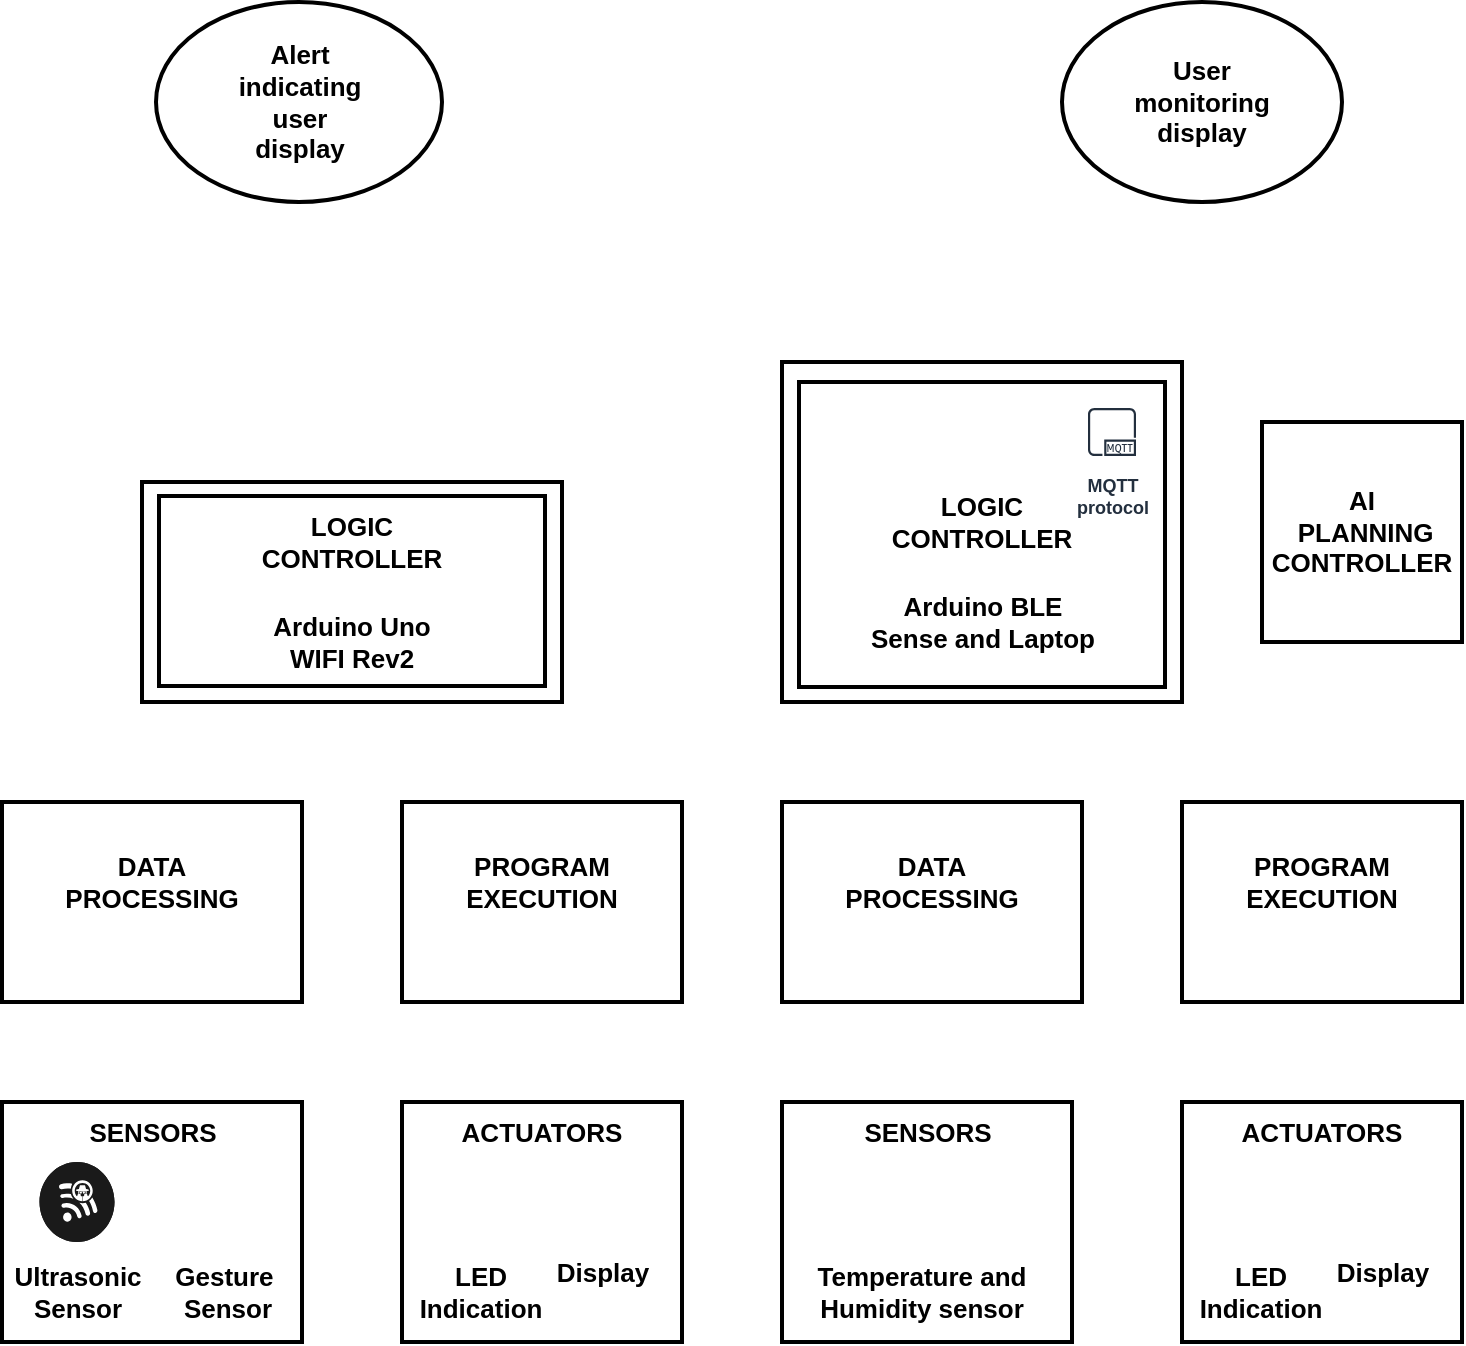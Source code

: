 <mxfile version="14.8.6" type="github"><diagram id="TDn6u3CqOv_SpoJ7cF0a" name="Page-1"><mxGraphModel dx="1391" dy="899" grid="1" gridSize="10" guides="1" tooltips="1" connect="1" arrows="1" fold="1" page="1" pageScale="1" pageWidth="2339" pageHeight="3300" math="0" shadow="0"><root><mxCell id="0"/><mxCell id="1" parent="0"/><mxCell id="3u73HV85L4IYp6hgZmKh-176" value="" style="group" vertex="1" connectable="0" parent="1"><mxGeometry x="120" y="840" width="150" height="120" as="geometry"/></mxCell><mxCell id="3u73HV85L4IYp6hgZmKh-1" value="&lt;span style=&quot;color: rgba(0 , 0 , 0 , 0) ; font-family: monospace ; font-size: 0px&quot;&gt;%3CmxGraphModel%3E%3Croot%3E%3CmxCell%20id%3D%220%22%2F%3E%3CmxCell%20id%3D%221%22%20parent%3D%220%22%2F%3E%3CmxCell%20id%3D%222%22%20value%3D%22%26lt%3Bb%20style%3D%26quot%3Bfont-size%3A%2013px%3B%26quot%3B%26gt%3BUltrasonic%20Sensor%26lt%3B%2Fb%26gt%3B%22%20style%3D%22text%3Bhtml%3D1%3BstrokeColor%3Dnone%3BfillColor%3Dnone%3Balign%3Dcenter%3BverticalAlign%3Dmiddle%3BwhiteSpace%3Dwrap%3Brounded%3D0%3BfontSize%3D13%3BfontStyle%3D0%22%20vertex%3D%221%22%20parent%3D%221%22%3E%3CmxGeometry%20x%3D%22230%22%20y%3D%22930%22%20width%3D%2240%22%20height%3D%2210%22%20as%3D%22geometry%22%2F%3E%3C%2FmxCell%3E%3C%2Froot%3E%3C%2FmxGraphModel%3E&lt;/span&gt;" style="rounded=0;whiteSpace=wrap;html=1;strokeWidth=2;" vertex="1" parent="3u73HV85L4IYp6hgZmKh-176"><mxGeometry width="150" height="120" as="geometry"/></mxCell><mxCell id="3u73HV85L4IYp6hgZmKh-3" value="&lt;b style=&quot;font-size: 13px;&quot;&gt;SENSORS&lt;/b&gt;" style="text;html=1;strokeColor=none;fillColor=none;align=center;verticalAlign=middle;whiteSpace=wrap;rounded=0;fontSize=13;" vertex="1" parent="3u73HV85L4IYp6hgZmKh-176"><mxGeometry x="51.562" y="10" width="46.875" height="10" as="geometry"/></mxCell><mxCell id="3u73HV85L4IYp6hgZmKh-9" value="" style="verticalLabelPosition=bottom;html=1;strokeColor=#ffffff;verticalAlign=top;align=center;points=[[0.145,0.145,0],[0.5,0,0],[0.855,0.145,0],[1,0.5,0],[0.855,0.855,0],[0.5,1,0],[0.145,0.855,0],[0,0.5,0]];pointerEvents=1;shape=mxgraph.cisco_safe.compositeIcon;bgIcon=ellipse;resIcon=mxgraph.cisco_safe.capability.wireless_rogue_detection;fillColor=#1A1A1A;" vertex="1" parent="3u73HV85L4IYp6hgZmKh-176"><mxGeometry x="18.75" y="30" width="37.5" height="40" as="geometry"/></mxCell><mxCell id="3u73HV85L4IYp6hgZmKh-169" value="" style="shape=image;html=1;verticalAlign=top;verticalLabelPosition=bottom;labelBackgroundColor=#FFFFFF;imageAspect=0;aspect=fixed;image=https://cdn3.iconfinder.com/data/icons/handheld-devices-and-hand-gestures/400/Handheld-07-128.png;fillColor=#1A1A1A;strokeWidth=7;" vertex="1" parent="3u73HV85L4IYp6hgZmKh-176"><mxGeometry x="93.75" y="30" width="41.25" height="41.25" as="geometry"/></mxCell><mxCell id="3u73HV85L4IYp6hgZmKh-172" value="&lt;b style=&quot;font-size: 13px;&quot;&gt;Ultrasonic Sensor&lt;/b&gt;" style="text;html=1;strokeColor=none;fillColor=none;align=center;verticalAlign=middle;whiteSpace=wrap;rounded=0;fontSize=13;fontStyle=0" vertex="1" parent="3u73HV85L4IYp6hgZmKh-176"><mxGeometry x="18.75" y="90" width="37.5" height="10" as="geometry"/></mxCell><mxCell id="3u73HV85L4IYp6hgZmKh-174" value="&lt;b style=&quot;font-size: 13px&quot;&gt;Gesture&amp;nbsp; Sensor&lt;/b&gt;" style="text;html=1;strokeColor=none;fillColor=none;align=center;verticalAlign=middle;whiteSpace=wrap;rounded=0;fontSize=13;fontStyle=0" vertex="1" parent="3u73HV85L4IYp6hgZmKh-176"><mxGeometry x="93.75" y="90" width="37.5" height="10" as="geometry"/></mxCell><mxCell id="3u73HV85L4IYp6hgZmKh-187" value="" style="group" vertex="1" connectable="0" parent="1"><mxGeometry x="320" y="840" width="140" height="120" as="geometry"/></mxCell><mxCell id="3u73HV85L4IYp6hgZmKh-2" value="" style="rounded=0;whiteSpace=wrap;html=1;strokeWidth=2;" vertex="1" parent="3u73HV85L4IYp6hgZmKh-187"><mxGeometry width="140" height="120" as="geometry"/></mxCell><mxCell id="3u73HV85L4IYp6hgZmKh-7" value="&lt;span style=&quot;font-size: 13px;&quot;&gt;ACTUATORS&lt;/span&gt;" style="text;html=1;strokeColor=none;fillColor=none;align=center;verticalAlign=middle;whiteSpace=wrap;rounded=0;fontSize=13;fontStyle=1" vertex="1" parent="3u73HV85L4IYp6hgZmKh-187"><mxGeometry x="26.25" y="10" width="87.5" height="10" as="geometry"/></mxCell><mxCell id="3u73HV85L4IYp6hgZmKh-181" value="" style="shape=image;html=1;verticalAlign=top;verticalLabelPosition=bottom;labelBackgroundColor=#ffffff;imageAspect=0;aspect=fixed;image=https://cdn2.iconfinder.com/data/icons/electronic-13/480/6-electronic-led-icon-2-128.png;fontSize=13;fontColor=#1A1A1A;strokeWidth=7;fillColor=#1A1A1A;fontStyle=0" vertex="1" parent="3u73HV85L4IYp6hgZmKh-187"><mxGeometry x="17.5" y="30" width="39.375" height="39.375" as="geometry"/></mxCell><mxCell id="3u73HV85L4IYp6hgZmKh-184" value="" style="shape=image;html=1;verticalAlign=top;verticalLabelPosition=bottom;labelBackgroundColor=#ffffff;imageAspect=0;aspect=fixed;image=https://cdn1.iconfinder.com/data/icons/essentials-pack/96/computer_screen_display_monitor_desktop-128.png;fontSize=13;fontColor=#1A1A1A;strokeWidth=7;fillColor=#1A1A1A;" vertex="1" parent="3u73HV85L4IYp6hgZmKh-187"><mxGeometry x="83.125" y="35" width="30.625" height="30.625" as="geometry"/></mxCell><mxCell id="3u73HV85L4IYp6hgZmKh-185" value="&lt;b style=&quot;font-size: 13px&quot;&gt;LED Indication&lt;/b&gt;" style="text;html=1;strokeColor=none;fillColor=none;align=center;verticalAlign=middle;whiteSpace=wrap;rounded=0;fontSize=13;fontStyle=0" vertex="1" parent="3u73HV85L4IYp6hgZmKh-187"><mxGeometry x="21.877" y="90" width="35" height="10" as="geometry"/></mxCell><mxCell id="3u73HV85L4IYp6hgZmKh-186" value="&lt;b style=&quot;font-size: 13px&quot;&gt;Display&lt;/b&gt;" style="text;html=1;strokeColor=none;fillColor=none;align=center;verticalAlign=middle;whiteSpace=wrap;rounded=0;fontSize=13;fontStyle=0" vertex="1" parent="3u73HV85L4IYp6hgZmKh-187"><mxGeometry x="83.125" y="80" width="35" height="10" as="geometry"/></mxCell><mxCell id="3u73HV85L4IYp6hgZmKh-195" value="" style="group;strokeWidth=2;" vertex="1" connectable="0" parent="1"><mxGeometry x="510" y="840" width="145" height="120" as="geometry"/></mxCell><mxCell id="3u73HV85L4IYp6hgZmKh-4" value="" style="rounded=0;whiteSpace=wrap;html=1;strokeWidth=2;" vertex="1" parent="3u73HV85L4IYp6hgZmKh-195"><mxGeometry width="145" height="120" as="geometry"/></mxCell><mxCell id="3u73HV85L4IYp6hgZmKh-6" value="&lt;span style=&quot;font-size: 13px;&quot;&gt;SENSORS&lt;/span&gt;" style="text;html=1;strokeColor=none;fillColor=none;align=center;verticalAlign=middle;whiteSpace=wrap;rounded=0;fontStyle=1;fontSize=13;" vertex="1" parent="3u73HV85L4IYp6hgZmKh-195"><mxGeometry x="52.5" y="10" width="40" height="10" as="geometry"/></mxCell><mxCell id="3u73HV85L4IYp6hgZmKh-188" value="" style="shape=image;html=1;verticalAlign=top;verticalLabelPosition=bottom;labelBackgroundColor=#ffffff;imageAspect=0;aspect=fixed;image=https://cdn1.iconfinder.com/data/icons/iconnice-vector-icon/30/Vector-icons_49-128.png;fontSize=13;fontColor=#1A1A1A;strokeWidth=7;fillColor=#1A1A1A;" vertex="1" parent="3u73HV85L4IYp6hgZmKh-195"><mxGeometry x="10" y="25" width="50" height="50" as="geometry"/></mxCell><mxCell id="3u73HV85L4IYp6hgZmKh-192" value="" style="shape=image;html=1;verticalAlign=top;verticalLabelPosition=bottom;labelBackgroundColor=#ffffff;imageAspect=0;aspect=fixed;image=https://cdn0.iconfinder.com/data/icons/feather/96/drop-128.png;fontSize=13;fontColor=#000000;strokeWidth=7;fillColor=#1A1A1A;" vertex="1" parent="3u73HV85L4IYp6hgZmKh-195"><mxGeometry x="85" y="25" width="45" height="45" as="geometry"/></mxCell><mxCell id="3u73HV85L4IYp6hgZmKh-193" value="&lt;b style=&quot;font-size: 13px&quot;&gt;Temperature and Humidity sensor&lt;/b&gt;" style="text;html=1;strokeColor=none;fillColor=none;align=center;verticalAlign=middle;whiteSpace=wrap;rounded=0;fontSize=13;fontStyle=0" vertex="1" parent="3u73HV85L4IYp6hgZmKh-195"><mxGeometry x="10" y="90" width="120" height="10" as="geometry"/></mxCell><mxCell id="3u73HV85L4IYp6hgZmKh-199" value="" style="group" vertex="1" connectable="0" parent="1"><mxGeometry x="710" y="840" width="140" height="120" as="geometry"/></mxCell><mxCell id="3u73HV85L4IYp6hgZmKh-200" value="" style="rounded=0;whiteSpace=wrap;html=1;strokeWidth=2;" vertex="1" parent="3u73HV85L4IYp6hgZmKh-199"><mxGeometry width="140" height="120" as="geometry"/></mxCell><mxCell id="3u73HV85L4IYp6hgZmKh-201" value="&lt;span style=&quot;font-size: 13px;&quot;&gt;ACTUATORS&lt;/span&gt;" style="text;html=1;strokeColor=none;fillColor=none;align=center;verticalAlign=middle;whiteSpace=wrap;rounded=0;fontSize=13;fontStyle=1" vertex="1" parent="3u73HV85L4IYp6hgZmKh-199"><mxGeometry x="26.25" y="10" width="87.5" height="10" as="geometry"/></mxCell><mxCell id="3u73HV85L4IYp6hgZmKh-202" value="" style="shape=image;html=1;verticalAlign=top;verticalLabelPosition=bottom;labelBackgroundColor=#ffffff;imageAspect=0;aspect=fixed;image=https://cdn2.iconfinder.com/data/icons/electronic-13/480/6-electronic-led-icon-2-128.png;fontSize=13;fontColor=#1A1A1A;strokeWidth=7;fillColor=#1A1A1A;fontStyle=0" vertex="1" parent="3u73HV85L4IYp6hgZmKh-199"><mxGeometry x="17.5" y="30" width="39.375" height="39.375" as="geometry"/></mxCell><mxCell id="3u73HV85L4IYp6hgZmKh-203" value="" style="shape=image;html=1;verticalAlign=top;verticalLabelPosition=bottom;labelBackgroundColor=#ffffff;imageAspect=0;aspect=fixed;image=https://cdn1.iconfinder.com/data/icons/essentials-pack/96/computer_screen_display_monitor_desktop-128.png;fontSize=13;fontColor=#1A1A1A;strokeWidth=7;fillColor=#1A1A1A;" vertex="1" parent="3u73HV85L4IYp6hgZmKh-199"><mxGeometry x="83.125" y="35" width="30.625" height="30.625" as="geometry"/></mxCell><mxCell id="3u73HV85L4IYp6hgZmKh-204" value="&lt;b style=&quot;font-size: 13px&quot;&gt;LED Indication&lt;/b&gt;" style="text;html=1;strokeColor=none;fillColor=none;align=center;verticalAlign=middle;whiteSpace=wrap;rounded=0;fontSize=13;fontStyle=0" vertex="1" parent="3u73HV85L4IYp6hgZmKh-199"><mxGeometry x="21.877" y="90" width="35" height="10" as="geometry"/></mxCell><mxCell id="3u73HV85L4IYp6hgZmKh-205" value="&lt;b style=&quot;font-size: 13px&quot;&gt;Display&lt;/b&gt;" style="text;html=1;strokeColor=none;fillColor=none;align=center;verticalAlign=middle;whiteSpace=wrap;rounded=0;fontSize=13;fontStyle=0" vertex="1" parent="3u73HV85L4IYp6hgZmKh-199"><mxGeometry x="83.125" y="80" width="35" height="10" as="geometry"/></mxCell><mxCell id="3u73HV85L4IYp6hgZmKh-213" value="" style="group" vertex="1" connectable="0" parent="1"><mxGeometry x="320" y="690" width="140" height="100" as="geometry"/></mxCell><mxCell id="3u73HV85L4IYp6hgZmKh-209" value="" style="rounded=0;whiteSpace=wrap;html=1;labelBackgroundColor=#FFFFFF;fontSize=13;fontColor=#FFFFFF;strokeWidth=2;fillColor=none;" vertex="1" parent="3u73HV85L4IYp6hgZmKh-213"><mxGeometry width="140" height="100" as="geometry"/></mxCell><mxCell id="3u73HV85L4IYp6hgZmKh-210" value="&lt;font color=&quot;#000000&quot;&gt;&lt;b&gt;PROGRAM EXECUTION&lt;/b&gt;&lt;/font&gt;" style="text;html=1;strokeColor=none;fillColor=none;align=center;verticalAlign=middle;whiteSpace=wrap;rounded=0;labelBackgroundColor=#FFFFFF;fontSize=13;fontColor=#FFFFFF;" vertex="1" parent="3u73HV85L4IYp6hgZmKh-213"><mxGeometry x="50" y="30" width="40" height="20" as="geometry"/></mxCell><mxCell id="3u73HV85L4IYp6hgZmKh-214" value="" style="group" vertex="1" connectable="0" parent="1"><mxGeometry x="120" y="690" width="150" height="100" as="geometry"/></mxCell><mxCell id="3u73HV85L4IYp6hgZmKh-207" value="" style="rounded=0;whiteSpace=wrap;html=1;labelBackgroundColor=#FFFFFF;fontSize=13;fontColor=#FFFFFF;strokeWidth=2;fillColor=none;" vertex="1" parent="3u73HV85L4IYp6hgZmKh-214"><mxGeometry width="150" height="100" as="geometry"/></mxCell><mxCell id="3u73HV85L4IYp6hgZmKh-208" value="&lt;font color=&quot;#000000&quot;&gt;&lt;b&gt;DATA PROCESSING&lt;/b&gt;&lt;/font&gt;" style="text;html=1;strokeColor=none;fillColor=none;align=center;verticalAlign=middle;whiteSpace=wrap;rounded=0;labelBackgroundColor=#FFFFFF;fontSize=13;fontColor=#FFFFFF;" vertex="1" parent="3u73HV85L4IYp6hgZmKh-214"><mxGeometry x="55" y="30" width="40" height="20" as="geometry"/></mxCell><mxCell id="3u73HV85L4IYp6hgZmKh-226" value="" style="group" vertex="1" connectable="0" parent="1"><mxGeometry x="197" y="290" width="143" height="100" as="geometry"/></mxCell><mxCell id="3u73HV85L4IYp6hgZmKh-223" value="&lt;font color=&quot;#000000&quot;&gt;Alert indicating user display&lt;/font&gt;" style="text;html=1;strokeColor=none;fillColor=none;align=center;verticalAlign=middle;whiteSpace=wrap;rounded=0;labelBackgroundColor=#FFFFFF;fontSize=13;fontColor=#FFFFFF;fontStyle=1" vertex="1" parent="3u73HV85L4IYp6hgZmKh-226"><mxGeometry x="49.5" y="38.889" width="44" height="22.222" as="geometry"/></mxCell><mxCell id="3u73HV85L4IYp6hgZmKh-224" style="edgeStyle=orthogonalEdgeStyle;rounded=0;orthogonalLoop=1;jettySize=auto;html=1;exitX=0.5;exitY=1;exitDx=0;exitDy=0;fontSize=13;fontColor=#FFFFFF;" edge="1" parent="3u73HV85L4IYp6hgZmKh-226" source="3u73HV85L4IYp6hgZmKh-223" target="3u73HV85L4IYp6hgZmKh-223"><mxGeometry relative="1" as="geometry"/></mxCell><mxCell id="3u73HV85L4IYp6hgZmKh-225" value="" style="ellipse;whiteSpace=wrap;html=1;labelBackgroundColor=#FFFFFF;fontSize=13;fontColor=#FFFFFF;strokeWidth=2;fillColor=none;align=center;" vertex="1" parent="3u73HV85L4IYp6hgZmKh-226"><mxGeometry width="143" height="100" as="geometry"/></mxCell><mxCell id="3u73HV85L4IYp6hgZmKh-237" value="" style="group" vertex="1" connectable="0" parent="1"><mxGeometry x="710" y="690" width="140" height="100" as="geometry"/></mxCell><mxCell id="3u73HV85L4IYp6hgZmKh-238" value="" style="rounded=0;whiteSpace=wrap;html=1;labelBackgroundColor=#FFFFFF;fontSize=13;fontColor=#FFFFFF;strokeWidth=2;fillColor=none;" vertex="1" parent="3u73HV85L4IYp6hgZmKh-237"><mxGeometry width="140" height="100" as="geometry"/></mxCell><mxCell id="3u73HV85L4IYp6hgZmKh-239" value="&lt;font color=&quot;#000000&quot;&gt;&lt;b&gt;PROGRAM EXECUTION&lt;/b&gt;&lt;/font&gt;" style="text;html=1;strokeColor=none;fillColor=none;align=center;verticalAlign=middle;whiteSpace=wrap;rounded=0;labelBackgroundColor=#FFFFFF;fontSize=13;fontColor=#FFFFFF;" vertex="1" parent="3u73HV85L4IYp6hgZmKh-237"><mxGeometry x="50" y="30" width="40" height="20" as="geometry"/></mxCell><mxCell id="3u73HV85L4IYp6hgZmKh-240" value="" style="group" vertex="1" connectable="0" parent="1"><mxGeometry x="510" y="690" width="150" height="100" as="geometry"/></mxCell><mxCell id="3u73HV85L4IYp6hgZmKh-241" value="" style="rounded=0;whiteSpace=wrap;html=1;labelBackgroundColor=#FFFFFF;fontSize=13;fontColor=#FFFFFF;strokeWidth=2;fillColor=none;" vertex="1" parent="3u73HV85L4IYp6hgZmKh-240"><mxGeometry width="150" height="100" as="geometry"/></mxCell><mxCell id="3u73HV85L4IYp6hgZmKh-242" value="&lt;font color=&quot;#000000&quot;&gt;&lt;b&gt;DATA PROCESSING&lt;/b&gt;&lt;/font&gt;" style="text;html=1;strokeColor=none;fillColor=none;align=center;verticalAlign=middle;whiteSpace=wrap;rounded=0;labelBackgroundColor=#FFFFFF;fontSize=13;fontColor=#FFFFFF;" vertex="1" parent="3u73HV85L4IYp6hgZmKh-240"><mxGeometry x="55" y="30" width="40" height="20" as="geometry"/></mxCell><mxCell id="3u73HV85L4IYp6hgZmKh-263" value="" style="group" vertex="1" connectable="0" parent="1"><mxGeometry x="190" y="530" width="210" height="110" as="geometry"/></mxCell><mxCell id="3u73HV85L4IYp6hgZmKh-221" value="" style="group" vertex="1" connectable="0" parent="3u73HV85L4IYp6hgZmKh-263"><mxGeometry width="210" height="110" as="geometry"/></mxCell><mxCell id="3u73HV85L4IYp6hgZmKh-215" value="&lt;font color=&quot;#000000&quot;&gt;LOGIC CONTROLLER&lt;/font&gt;" style="text;html=1;strokeColor=none;fillColor=none;align=center;verticalAlign=middle;whiteSpace=wrap;rounded=0;labelBackgroundColor=#FFFFFF;fontSize=13;fontColor=#FFFFFF;fontStyle=1" vertex="1" parent="3u73HV85L4IYp6hgZmKh-221"><mxGeometry x="70" y="10" width="70" height="40" as="geometry"/></mxCell><mxCell id="3u73HV85L4IYp6hgZmKh-217" value="&lt;font color=&quot;#000000&quot; style=&quot;font-size: 13px;&quot;&gt;Arduino Uno&lt;br style=&quot;font-size: 13px;&quot;&gt;WIFI Rev2&lt;/font&gt;" style="text;html=1;strokeColor=none;fillColor=none;align=center;verticalAlign=middle;whiteSpace=wrap;rounded=0;labelBackgroundColor=#FFFFFF;fontSize=13;fontColor=#FFFFFF;fontStyle=1" vertex="1" parent="3u73HV85L4IYp6hgZmKh-221"><mxGeometry x="30" y="60" width="150" height="40" as="geometry"/></mxCell><mxCell id="3u73HV85L4IYp6hgZmKh-220" value="" style="rounded=0;whiteSpace=wrap;html=1;labelBackgroundColor=#FFFFFF;fontSize=13;fontColor=#FFFFFF;strokeWidth=2;fillColor=none;align=center;" vertex="1" parent="3u73HV85L4IYp6hgZmKh-221"><mxGeometry x="8.5" y="7" width="193" height="95" as="geometry"/></mxCell><mxCell id="3u73HV85L4IYp6hgZmKh-211" value="" style="rounded=0;whiteSpace=wrap;html=1;labelBackgroundColor=#FFFFFF;fontSize=13;fontColor=#FFFFFF;strokeWidth=2;fillColor=none;align=center;" vertex="1" parent="3u73HV85L4IYp6hgZmKh-263"><mxGeometry width="210" height="110" as="geometry"/></mxCell><mxCell id="3u73HV85L4IYp6hgZmKh-274" value="" style="group" vertex="1" connectable="0" parent="1"><mxGeometry x="510" y="490" width="200" height="150" as="geometry"/></mxCell><mxCell id="3u73HV85L4IYp6hgZmKh-257" value="" style="group" vertex="1" connectable="0" parent="3u73HV85L4IYp6hgZmKh-274"><mxGeometry y="40" width="200" height="110" as="geometry"/></mxCell><mxCell id="3u73HV85L4IYp6hgZmKh-251" value="" style="rounded=0;whiteSpace=wrap;html=1;labelBackgroundColor=#FFFFFF;fontSize=13;fontColor=#FFFFFF;strokeWidth=2;fillColor=none;align=center;" vertex="1" parent="3u73HV85L4IYp6hgZmKh-257"><mxGeometry y="-60" width="200" height="170" as="geometry"/></mxCell><mxCell id="3u73HV85L4IYp6hgZmKh-252" value="" style="rounded=0;whiteSpace=wrap;html=1;labelBackgroundColor=#FFFFFF;fontSize=13;fontColor=#FFFFFF;strokeWidth=2;fillColor=none;align=center;" vertex="1" parent="3u73HV85L4IYp6hgZmKh-257"><mxGeometry x="8.5" y="-50" width="183" height="152.5" as="geometry"/></mxCell><mxCell id="3u73HV85L4IYp6hgZmKh-254" value="Arduino BLE Sense and Laptop" style="text;html=1;strokeColor=none;fillColor=none;align=center;verticalAlign=middle;whiteSpace=wrap;rounded=0;labelBackgroundColor=#FFFFFF;fontSize=13;fontColor=#000000;fontStyle=1" vertex="1" parent="3u73HV85L4IYp6hgZmKh-257"><mxGeometry x="38.75" y="60" width="122.5" height="20" as="geometry"/></mxCell><mxCell id="3u73HV85L4IYp6hgZmKh-253" value="&lt;b&gt;LOGIC CONTROLLER&lt;/b&gt;" style="text;html=1;strokeColor=none;fillColor=none;align=center;verticalAlign=middle;whiteSpace=wrap;rounded=0;labelBackgroundColor=#FFFFFF;fontSize=13;" vertex="1" parent="3u73HV85L4IYp6hgZmKh-257"><mxGeometry x="80" y="10" width="40" height="20" as="geometry"/></mxCell><mxCell id="3u73HV85L4IYp6hgZmKh-269" value="MQTT&#10;protocol" style="outlineConnect=0;fontColor=#232F3E;gradientColor=none;strokeColor=#232F3E;fillColor=#ffffff;verticalLabelPosition=bottom;verticalAlign=top;align=center;html=1;fontSize=9;fontStyle=1;aspect=fixed;shape=mxgraph.aws4.resourceIcon;resIcon=mxgraph.aws4.mqtt_protocol;labelBackgroundColor=#FFFFFF;strokeWidth=7;" vertex="1" parent="3u73HV85L4IYp6hgZmKh-274"><mxGeometry x="150" width="30" height="30" as="geometry"/></mxCell><mxCell id="3u73HV85L4IYp6hgZmKh-275" value="" style="group" vertex="1" connectable="0" parent="1"><mxGeometry x="650" y="290" width="140" height="100" as="geometry"/></mxCell><mxCell id="3u73HV85L4IYp6hgZmKh-248" value="" style="ellipse;whiteSpace=wrap;html=1;labelBackgroundColor=#FFFFFF;fontSize=13;fontColor=#FFFFFF;strokeWidth=2;fillColor=none;align=center;" vertex="1" parent="3u73HV85L4IYp6hgZmKh-275"><mxGeometry width="140" height="100" as="geometry"/></mxCell><mxCell id="3u73HV85L4IYp6hgZmKh-249" value="&lt;font color=&quot;#000000&quot;&gt;&lt;b&gt;User monitoring display&lt;/b&gt;&lt;/font&gt;" style="text;html=1;strokeColor=none;fillColor=none;align=center;verticalAlign=middle;whiteSpace=wrap;rounded=0;labelBackgroundColor=#FFFFFF;fontSize=13;fontColor=#FFFFFF;" vertex="1" parent="3u73HV85L4IYp6hgZmKh-275"><mxGeometry x="50" y="15" width="40" height="70" as="geometry"/></mxCell><mxCell id="3u73HV85L4IYp6hgZmKh-276" value="" style="group" vertex="1" connectable="0" parent="1"><mxGeometry x="750" y="500" width="100" height="110" as="geometry"/></mxCell><mxCell id="3u73HV85L4IYp6hgZmKh-266" value="" style="rounded=0;whiteSpace=wrap;html=1;labelBackgroundColor=#FFFFFF;fontSize=13;fontColor=#000000;strokeWidth=2;fillColor=none;align=center;" vertex="1" parent="3u73HV85L4IYp6hgZmKh-276"><mxGeometry width="100" height="110" as="geometry"/></mxCell><mxCell id="3u73HV85L4IYp6hgZmKh-267" value="&lt;b&gt;AI&lt;br&gt;&amp;nbsp;PLANNING CONTROLLER&lt;/b&gt;" style="text;html=1;strokeColor=none;fillColor=none;align=center;verticalAlign=middle;whiteSpace=wrap;rounded=0;labelBackgroundColor=#FFFFFF;fontSize=13;fontColor=#000000;" vertex="1" parent="3u73HV85L4IYp6hgZmKh-276"><mxGeometry x="30" y="35" width="40" height="40" as="geometry"/></mxCell></root></mxGraphModel></diagram></mxfile>